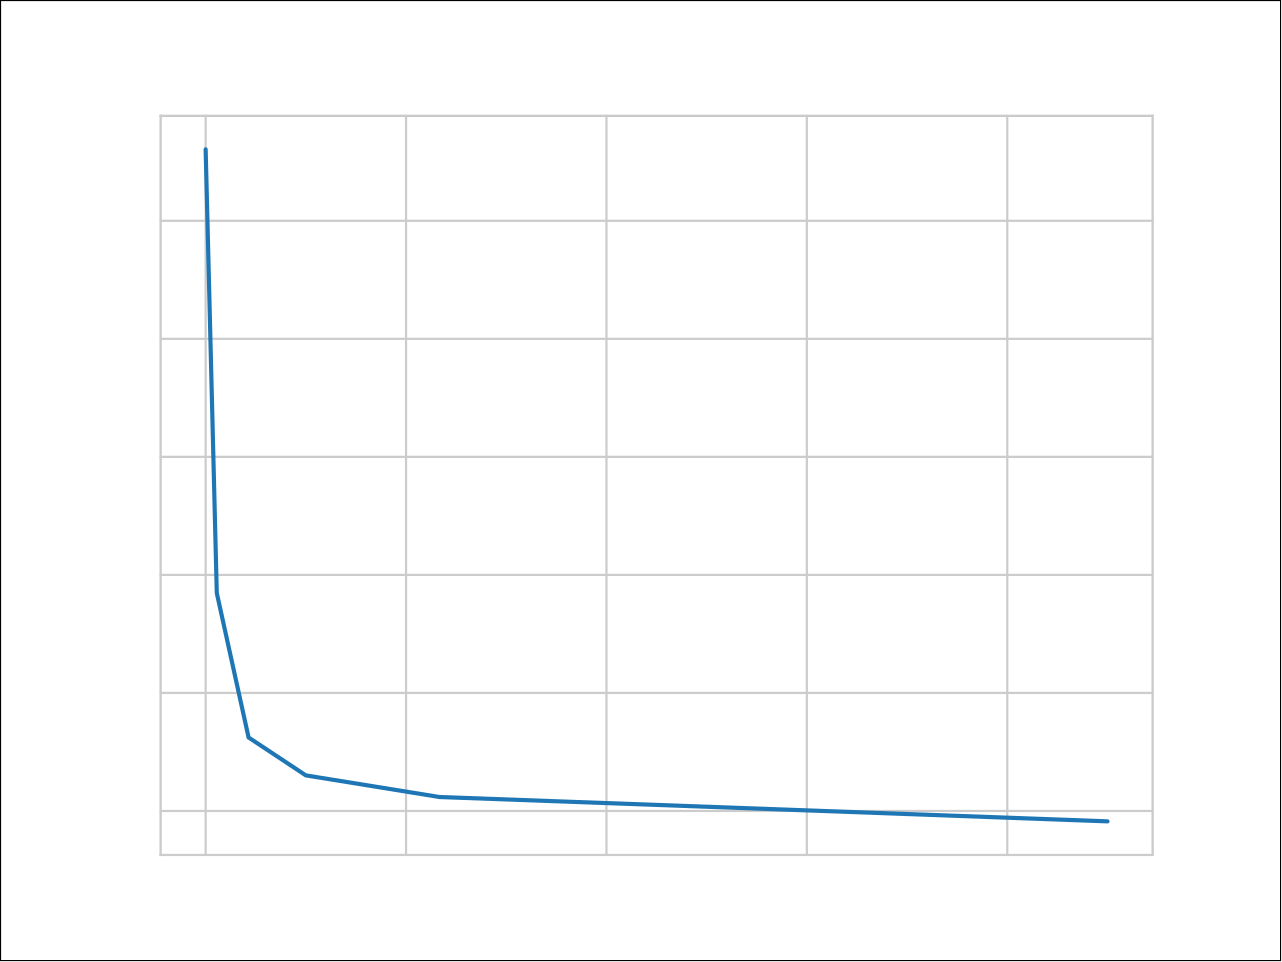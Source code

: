 <?xml version="1.0"?>
<!DOCTYPE ipe SYSTEM "ipe.dtd">
<ipe version="70212" creator="svgtoipe 20191210">
<ipestyle>
<layout paper="460 345" frame="460 345" origin="0 0" crop="no"/>
<opacity name="10%" value="0.10"/>
<opacity name="20%" value="0.20"/>
<opacity name="30%" value="0.30"/>
<opacity name="40%" value="0.40"/>
<opacity name="50%" value="0.50"/>
<opacity name="60%" value="0.60"/>
<opacity name="70%" value="0.70"/>
<opacity name="80%" value="0.80"/>
<opacity name="90%" value="0.90"/>
<pathstyle cap="0" join="0" fillrule="wind"/>
</ipestyle>
<page>
<group matrix="1 0 0 -1 0 345.6">
<group>
<group>
<path>
0 345.6 m
460.8 345.6 l
460.8 0 l
0 0 l
h
</path>
</group>
<group>
<group>
<path>
57.6 307.584 m
414.72 307.584 l
414.72 41.472 l
57.6 41.472 l
h
</path>
</group>
<group>
<group>
<group>
<path stroke="0.8 0.8 0.8" pen="0.8" cap="1">
73.8327 307.584 m
73.8327 41.472 l
</path>
</group>
<group>
<group matrix="0.1 0 0 -0.1 71.0523 321.742">
</group>
</group>
</group>
<group>
<group>
<path stroke="0.8 0.8 0.8" pen="0.8" cap="1">
145.978 307.584 m
145.978 41.472 l
</path>
</group>
<group>
<group matrix="0.1 0 0 -0.1 143.198 321.742">
</group>
</group>
</group>
<group>
<group>
<path stroke="0.8 0.8 0.8" pen="0.8" cap="1">
218.124 307.584 m
218.124 41.472 l
</path>
</group>
<group>
<group matrix="0.1 0 0 -0.1 215.343 321.742">
</group>
</group>
</group>
<group>
<group>
<path stroke="0.8 0.8 0.8" pen="0.8" cap="1">
290.269 307.584 m
290.269 41.472 l
</path>
</group>
<group>
<group matrix="0.1 0 0 -0.1 287.489 321.742">
</group>
</group>
</group>
<group>
<group>
<path stroke="0.8 0.8 0.8" pen="0.8" cap="1">
362.415 307.584 m
362.415 41.472 l
</path>
</group>
<group>
<group matrix="0.1 0 0 -0.1 359.634 321.742">
</group>
</group>
</group>
<group>
<group matrix="0.1 0 0 -0.1 225.045 334.887">
</group>
</group>
</group>
<group>
<group>
<group>
<path stroke="0.8 0.8 0.8" pen="0.8" cap="1">
57.6 291.745 m
414.72 291.745 l
</path>
</group>
<group>
<group matrix="0.1 0 0 -0.1 36.7 295.324">
</group>
</group>
</group>
<group>
<group>
<path stroke="0.8 0.8 0.8" pen="0.8" cap="1">
57.6 249.253 m
414.72 249.253 l
</path>
</group>
<group>
<group matrix="0.1 0 0 -0.1 36.7 252.832">
</group>
</group>
</group>
<group>
<group>
<path stroke="0.8 0.8 0.8" pen="0.8" cap="1">
57.6 206.761 m
414.72 206.761 l
</path>
</group>
<group>
<group matrix="0.1 0 0 -0.1 36.7 210.34">
</group>
</group>
</group>
<group>
<group>
<path stroke="0.8 0.8 0.8" pen="0.8" cap="1">
57.6 164.269 m
414.72 164.269 l
</path>
</group>
<group>
<group matrix="0.1 0 0 -0.1 36.7 167.848">
</group>
</group>
</group>
<group>
<group>
<path stroke="0.8 0.8 0.8" pen="0.8" cap="1">
57.6 121.778 m
414.72 121.778 l
</path>
</group>
<group>
<group matrix="0.1 0 0 -0.1 36.7 125.356">
</group>
</group>
</group>
<group>
<group>
<path stroke="0.8 0.8 0.8" pen="0.8" cap="1">
57.6 79.2857 m
414.72 79.2857 l
</path>
</group>
<group>
<group matrix="0.1 0 0 -0.1 36.7 82.8646">
</group>
</group>
</group>
<group>
<group matrix="6.12323e-18 -0.1 -0.1 -6.12323e-18 30.7125 199.541">
</group>
</group>
</group>
<group>
<path stroke="0.121569 0.466667 0.705882" pen="1.5" cap="1">
73.8327 53.568 m
77.8408 213.276 l
89.2925 265.298 l
109.905 278.942 l
158.002 286.73 l
398.487 295.488 l
</path>
</group>
<group>
<path stroke="0.8 0.8 0.8" pen="0.8" cap="2" join="0">
57.6 307.584 m
57.6 41.472 l
</path>
</group>
<group>
<path stroke="0.8 0.8 0.8" pen="0.8" cap="2" join="0">
414.72 307.584 m
414.72 41.472 l
</path>
</group>
<group>
<path stroke="0.8 0.8 0.8" pen="0.8" cap="2" join="0">
57.6 307.584 m
414.72 307.584 l
</path>
</group>
<group>
<path stroke="0.8 0.8 0.8" pen="0.8" cap="2" join="0">
57.6 41.472 m
414.72 41.472 l
</path>
</group>
</group>
</group>
</group>
</page>
</ipe>
